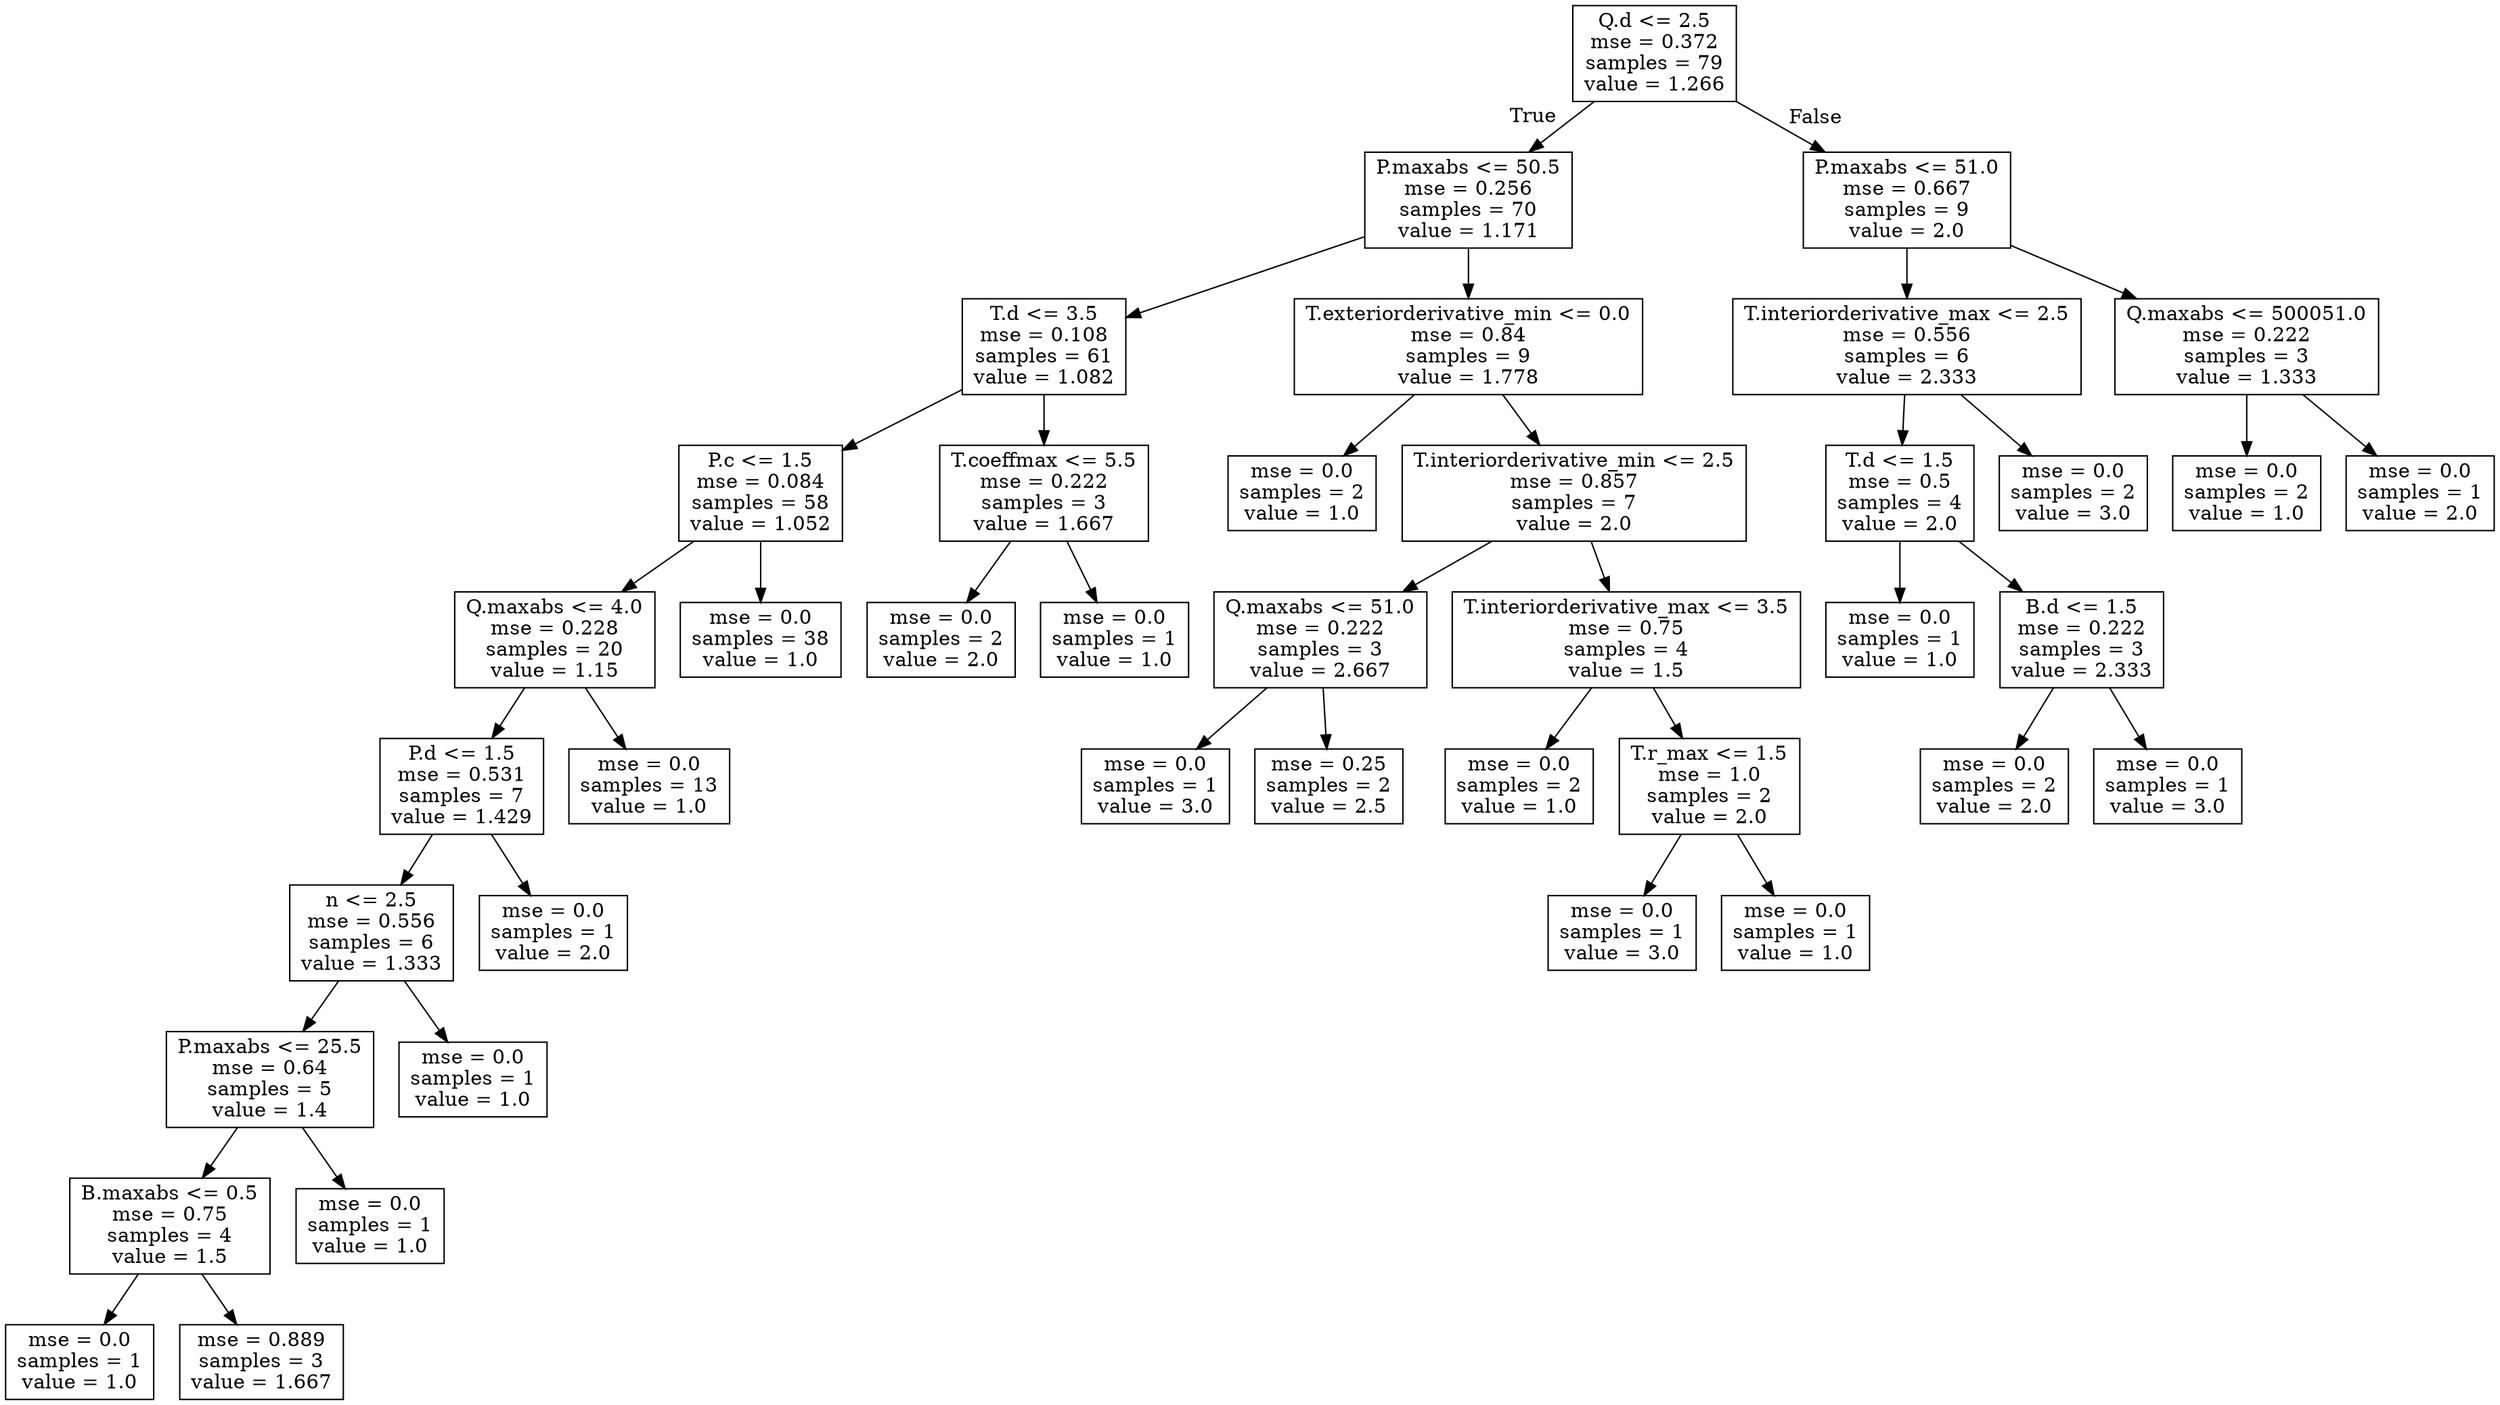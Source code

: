 digraph Tree {
node [shape=box] ;
0 [label="Q.d <= 2.5\nmse = 0.372\nsamples = 79\nvalue = 1.266"] ;
1 [label="P.maxabs <= 50.5\nmse = 0.256\nsamples = 70\nvalue = 1.171"] ;
0 -> 1 [labeldistance=2.5, labelangle=45, headlabel="True"] ;
2 [label="T.d <= 3.5\nmse = 0.108\nsamples = 61\nvalue = 1.082"] ;
1 -> 2 ;
3 [label="P.c <= 1.5\nmse = 0.084\nsamples = 58\nvalue = 1.052"] ;
2 -> 3 ;
4 [label="Q.maxabs <= 4.0\nmse = 0.228\nsamples = 20\nvalue = 1.15"] ;
3 -> 4 ;
5 [label="P.d <= 1.5\nmse = 0.531\nsamples = 7\nvalue = 1.429"] ;
4 -> 5 ;
6 [label="n <= 2.5\nmse = 0.556\nsamples = 6\nvalue = 1.333"] ;
5 -> 6 ;
7 [label="P.maxabs <= 25.5\nmse = 0.64\nsamples = 5\nvalue = 1.4"] ;
6 -> 7 ;
8 [label="B.maxabs <= 0.5\nmse = 0.75\nsamples = 4\nvalue = 1.5"] ;
7 -> 8 ;
9 [label="mse = 0.0\nsamples = 1\nvalue = 1.0"] ;
8 -> 9 ;
10 [label="mse = 0.889\nsamples = 3\nvalue = 1.667"] ;
8 -> 10 ;
11 [label="mse = 0.0\nsamples = 1\nvalue = 1.0"] ;
7 -> 11 ;
12 [label="mse = 0.0\nsamples = 1\nvalue = 1.0"] ;
6 -> 12 ;
13 [label="mse = 0.0\nsamples = 1\nvalue = 2.0"] ;
5 -> 13 ;
14 [label="mse = 0.0\nsamples = 13\nvalue = 1.0"] ;
4 -> 14 ;
15 [label="mse = 0.0\nsamples = 38\nvalue = 1.0"] ;
3 -> 15 ;
16 [label="T.coeffmax <= 5.5\nmse = 0.222\nsamples = 3\nvalue = 1.667"] ;
2 -> 16 ;
17 [label="mse = 0.0\nsamples = 2\nvalue = 2.0"] ;
16 -> 17 ;
18 [label="mse = 0.0\nsamples = 1\nvalue = 1.0"] ;
16 -> 18 ;
19 [label="T.exteriorderivative_min <= 0.0\nmse = 0.84\nsamples = 9\nvalue = 1.778"] ;
1 -> 19 ;
20 [label="mse = 0.0\nsamples = 2\nvalue = 1.0"] ;
19 -> 20 ;
21 [label="T.interiorderivative_min <= 2.5\nmse = 0.857\nsamples = 7\nvalue = 2.0"] ;
19 -> 21 ;
22 [label="Q.maxabs <= 51.0\nmse = 0.222\nsamples = 3\nvalue = 2.667"] ;
21 -> 22 ;
23 [label="mse = 0.0\nsamples = 1\nvalue = 3.0"] ;
22 -> 23 ;
24 [label="mse = 0.25\nsamples = 2\nvalue = 2.5"] ;
22 -> 24 ;
25 [label="T.interiorderivative_max <= 3.5\nmse = 0.75\nsamples = 4\nvalue = 1.5"] ;
21 -> 25 ;
26 [label="mse = 0.0\nsamples = 2\nvalue = 1.0"] ;
25 -> 26 ;
27 [label="T.r_max <= 1.5\nmse = 1.0\nsamples = 2\nvalue = 2.0"] ;
25 -> 27 ;
28 [label="mse = 0.0\nsamples = 1\nvalue = 3.0"] ;
27 -> 28 ;
29 [label="mse = 0.0\nsamples = 1\nvalue = 1.0"] ;
27 -> 29 ;
30 [label="P.maxabs <= 51.0\nmse = 0.667\nsamples = 9\nvalue = 2.0"] ;
0 -> 30 [labeldistance=2.5, labelangle=-45, headlabel="False"] ;
31 [label="T.interiorderivative_max <= 2.5\nmse = 0.556\nsamples = 6\nvalue = 2.333"] ;
30 -> 31 ;
32 [label="T.d <= 1.5\nmse = 0.5\nsamples = 4\nvalue = 2.0"] ;
31 -> 32 ;
33 [label="mse = 0.0\nsamples = 1\nvalue = 1.0"] ;
32 -> 33 ;
34 [label="B.d <= 1.5\nmse = 0.222\nsamples = 3\nvalue = 2.333"] ;
32 -> 34 ;
35 [label="mse = 0.0\nsamples = 2\nvalue = 2.0"] ;
34 -> 35 ;
36 [label="mse = 0.0\nsamples = 1\nvalue = 3.0"] ;
34 -> 36 ;
37 [label="mse = 0.0\nsamples = 2\nvalue = 3.0"] ;
31 -> 37 ;
38 [label="Q.maxabs <= 500051.0\nmse = 0.222\nsamples = 3\nvalue = 1.333"] ;
30 -> 38 ;
39 [label="mse = 0.0\nsamples = 2\nvalue = 1.0"] ;
38 -> 39 ;
40 [label="mse = 0.0\nsamples = 1\nvalue = 2.0"] ;
38 -> 40 ;
}